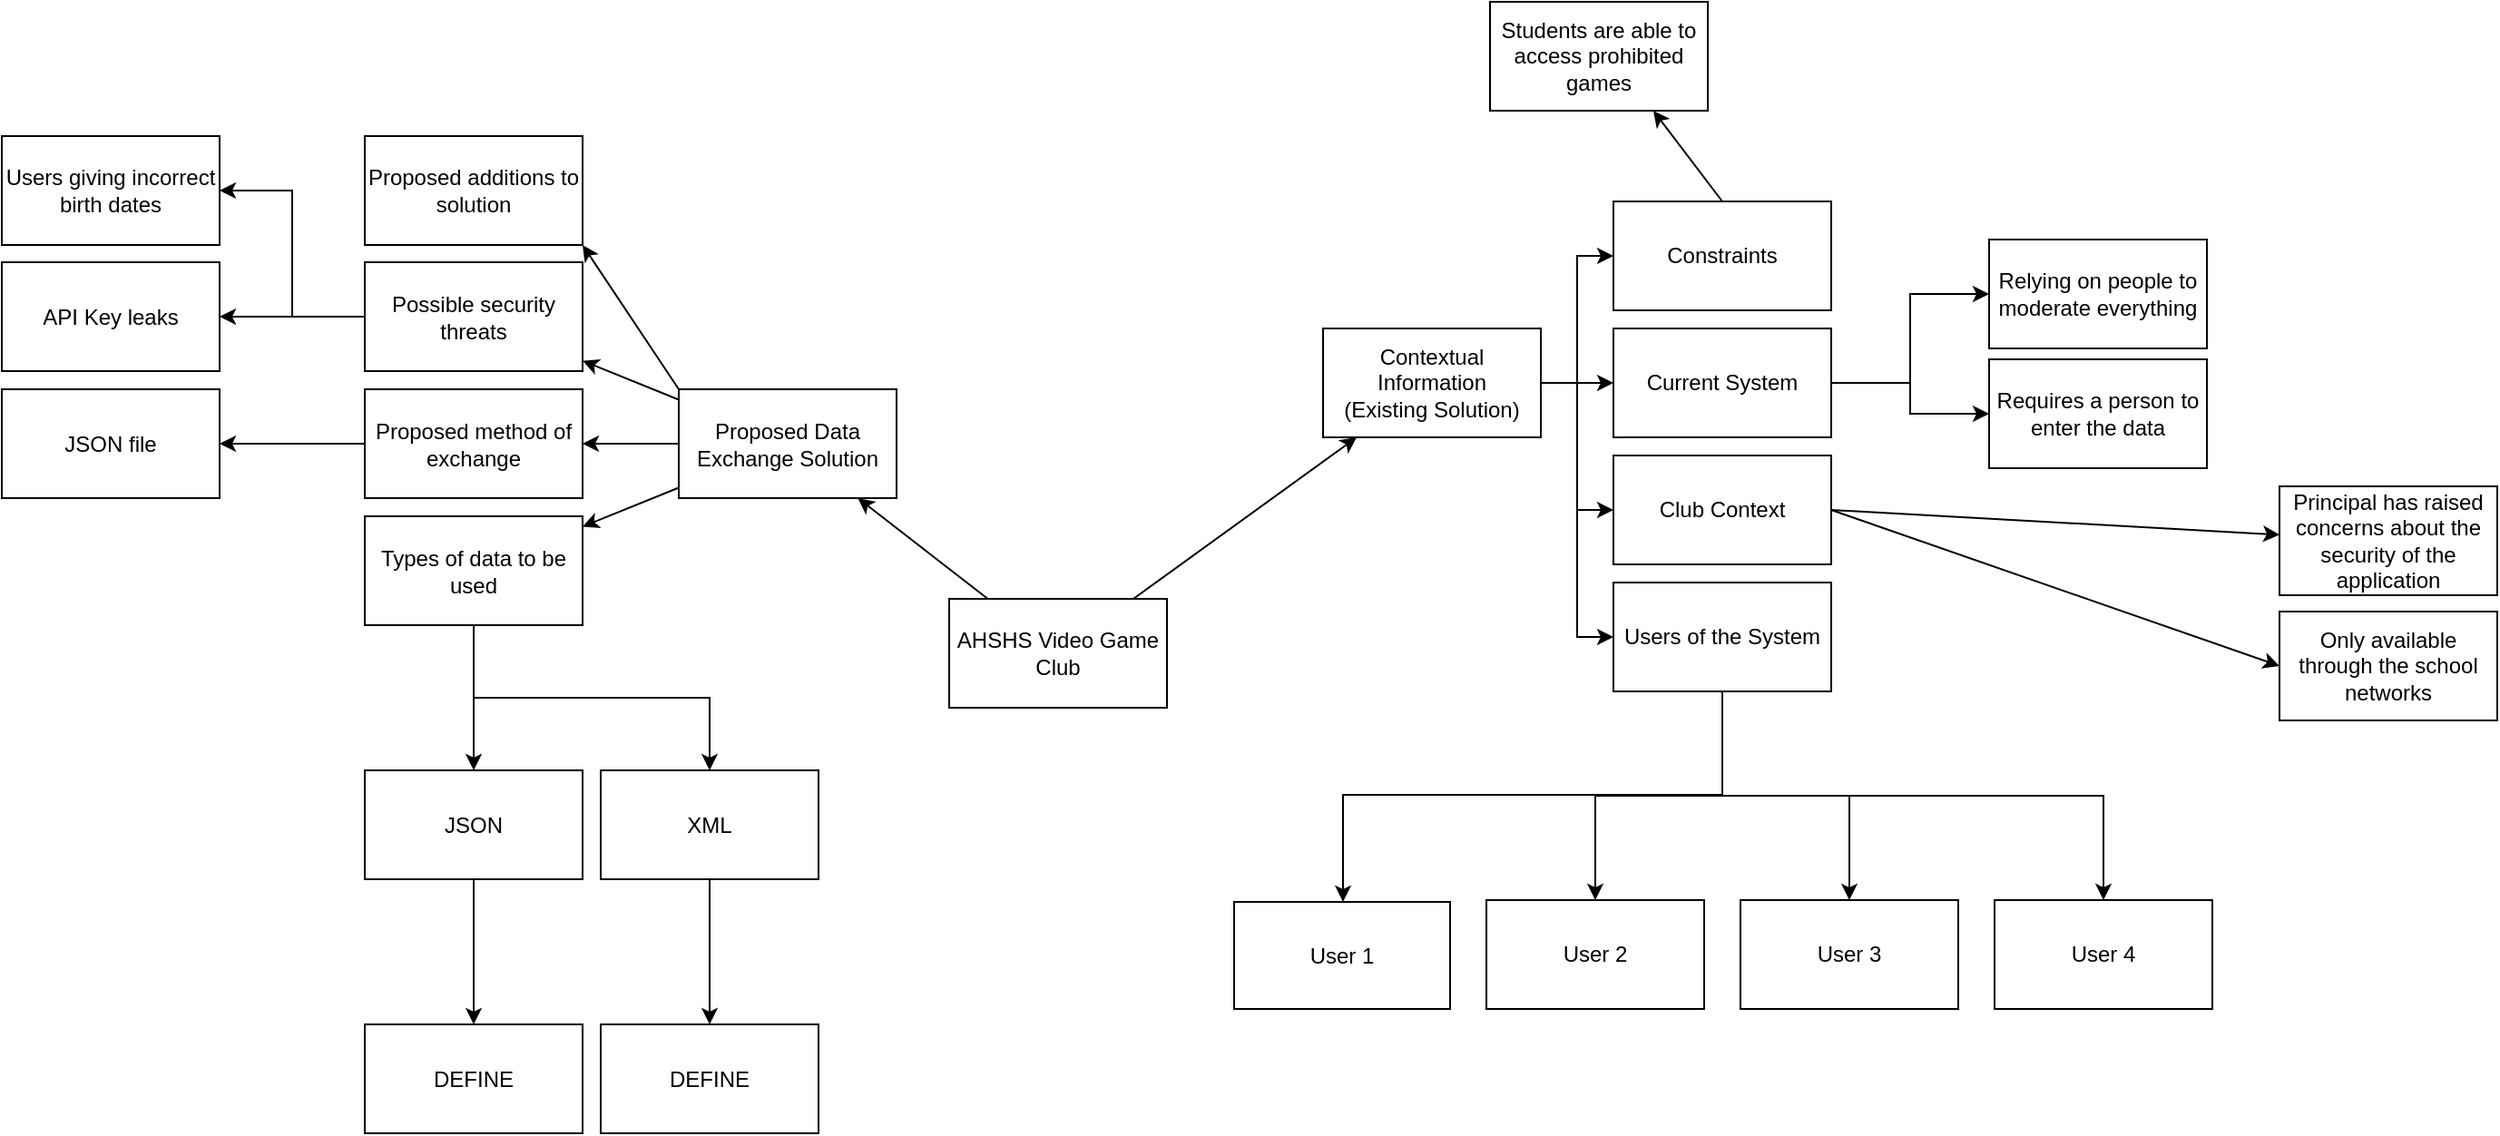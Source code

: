 <mxfile border="50" scale="3" compressed="false" locked="false" version="24.5.2" type="device">
  <diagram name="Blank" id="YmL12bMKpDGza6XwsDPr">
    <mxGraphModel dx="1743" dy="304" grid="0" gridSize="10" guides="1" tooltips="1" connect="1" arrows="1" fold="1" page="1" pageScale="1" pageWidth="1169" pageHeight="827" background="none" math="1" shadow="0">
      <root>
        <mxCell id="X5NqExCQtvZxIxQ7pmgY-0" />
        <mxCell id="1" parent="X5NqExCQtvZxIxQ7pmgY-0" />
        <mxCell id="bOfXHKxM3I591m0aqNrE-103" value="" style="rounded=1;orthogonalLoop=1;jettySize=auto;html=1;exitX=0;exitY=0;exitDx=0;exitDy=0;entryX=1;entryY=1;entryDx=0;entryDy=0;" edge="1" parent="1" source="bOfXHKxM3I591m0aqNrE-46" target="bOfXHKxM3I591m0aqNrE-102">
          <mxGeometry relative="1" as="geometry">
            <mxPoint x="154" y="470.52" as="sourcePoint" />
          </mxGeometry>
        </mxCell>
        <mxCell id="bOfXHKxM3I591m0aqNrE-46" value="Proposed Data Exchange Solution" style="whiteSpace=wrap;html=1;" vertex="1" parent="1">
          <mxGeometry x="167" y="456.5" width="120" height="60" as="geometry" />
        </mxCell>
        <mxCell id="bOfXHKxM3I591m0aqNrE-47" value="" style="rounded=1;orthogonalLoop=1;jettySize=auto;html=1;endArrow=classic;endFill=1;" edge="1" parent="1" source="bOfXHKxM3I591m0aqNrE-46" target="bOfXHKxM3I591m0aqNrE-48">
          <mxGeometry relative="1" as="geometry">
            <mxPoint x="399" y="567" as="sourcePoint" />
          </mxGeometry>
        </mxCell>
        <mxCell id="bOfXHKxM3I591m0aqNrE-87" value="" style="edgeStyle=orthogonalEdgeStyle;rounded=0;orthogonalLoop=1;jettySize=auto;html=1;" edge="1" parent="1" source="bOfXHKxM3I591m0aqNrE-48" target="bOfXHKxM3I591m0aqNrE-86">
          <mxGeometry relative="1" as="geometry" />
        </mxCell>
        <mxCell id="bOfXHKxM3I591m0aqNrE-48" value="Proposed method of exchange" style="whiteSpace=wrap;html=1;" vertex="1" parent="1">
          <mxGeometry x="-6" y="456.5" width="120" height="60" as="geometry" />
        </mxCell>
        <mxCell id="bOfXHKxM3I591m0aqNrE-49" value="" style="rounded=1;orthogonalLoop=1;jettySize=auto;html=1;endArrow=classic;endFill=1;" edge="1" parent="1" source="bOfXHKxM3I591m0aqNrE-46" target="bOfXHKxM3I591m0aqNrE-50">
          <mxGeometry relative="1" as="geometry">
            <mxPoint x="231" y="567.5" as="sourcePoint" />
          </mxGeometry>
        </mxCell>
        <mxCell id="bOfXHKxM3I591m0aqNrE-89" value="" style="edgeStyle=orthogonalEdgeStyle;rounded=0;orthogonalLoop=1;jettySize=auto;html=1;" edge="1" parent="1" source="bOfXHKxM3I591m0aqNrE-50" target="bOfXHKxM3I591m0aqNrE-88">
          <mxGeometry relative="1" as="geometry" />
        </mxCell>
        <mxCell id="bOfXHKxM3I591m0aqNrE-91" style="edgeStyle=orthogonalEdgeStyle;rounded=0;orthogonalLoop=1;jettySize=auto;html=1;entryX=1;entryY=0.5;entryDx=0;entryDy=0;" edge="1" parent="1" source="bOfXHKxM3I591m0aqNrE-50" target="bOfXHKxM3I591m0aqNrE-90">
          <mxGeometry relative="1" as="geometry" />
        </mxCell>
        <mxCell id="bOfXHKxM3I591m0aqNrE-50" value="Possible security threats" style="whiteSpace=wrap;html=1;" vertex="1" parent="1">
          <mxGeometry x="-6" y="386.5" width="120" height="60" as="geometry" />
        </mxCell>
        <mxCell id="bOfXHKxM3I591m0aqNrE-51" value="" style="rounded=1;orthogonalLoop=1;jettySize=auto;html=1;endArrow=classic;endFill=1;" edge="1" parent="1" source="bOfXHKxM3I591m0aqNrE-46" target="bOfXHKxM3I591m0aqNrE-52">
          <mxGeometry relative="1" as="geometry">
            <mxPoint x="231" y="567.5" as="sourcePoint" />
          </mxGeometry>
        </mxCell>
        <mxCell id="bOfXHKxM3I591m0aqNrE-93" value="" style="edgeStyle=orthogonalEdgeStyle;rounded=0;orthogonalLoop=1;jettySize=auto;html=1;" edge="1" parent="1" source="bOfXHKxM3I591m0aqNrE-52" target="bOfXHKxM3I591m0aqNrE-92">
          <mxGeometry relative="1" as="geometry" />
        </mxCell>
        <mxCell id="bOfXHKxM3I591m0aqNrE-95" style="edgeStyle=orthogonalEdgeStyle;rounded=0;orthogonalLoop=1;jettySize=auto;html=1;entryX=0.5;entryY=0;entryDx=0;entryDy=0;exitX=0.5;exitY=1;exitDx=0;exitDy=0;" edge="1" parent="1" source="bOfXHKxM3I591m0aqNrE-52" target="bOfXHKxM3I591m0aqNrE-94">
          <mxGeometry relative="1" as="geometry" />
        </mxCell>
        <mxCell id="bOfXHKxM3I591m0aqNrE-52" value="Types of data to be used" style="whiteSpace=wrap;html=1;" vertex="1" parent="1">
          <mxGeometry x="-6" y="526.5" width="120" height="60" as="geometry" />
        </mxCell>
        <mxCell id="bOfXHKxM3I591m0aqNrE-70" style="edgeStyle=orthogonalEdgeStyle;rounded=0;orthogonalLoop=1;jettySize=auto;html=1;exitX=1;exitY=0.5;exitDx=0;exitDy=0;entryX=0;entryY=0.5;entryDx=0;entryDy=0;" edge="1" parent="1" source="bOfXHKxM3I591m0aqNrE-53" target="bOfXHKxM3I591m0aqNrE-56">
          <mxGeometry relative="1" as="geometry" />
        </mxCell>
        <mxCell id="bOfXHKxM3I591m0aqNrE-71" style="edgeStyle=orthogonalEdgeStyle;rounded=0;orthogonalLoop=1;jettySize=auto;html=1;exitX=1;exitY=0.5;exitDx=0;exitDy=0;entryX=0;entryY=0.5;entryDx=0;entryDy=0;" edge="1" parent="1" source="bOfXHKxM3I591m0aqNrE-53" target="bOfXHKxM3I591m0aqNrE-54">
          <mxGeometry relative="1" as="geometry" />
        </mxCell>
        <mxCell id="bOfXHKxM3I591m0aqNrE-72" style="edgeStyle=orthogonalEdgeStyle;rounded=0;orthogonalLoop=1;jettySize=auto;html=1;exitX=1;exitY=0.5;exitDx=0;exitDy=0;entryX=0;entryY=0.5;entryDx=0;entryDy=0;" edge="1" parent="1" source="bOfXHKxM3I591m0aqNrE-53" target="bOfXHKxM3I591m0aqNrE-55">
          <mxGeometry relative="1" as="geometry" />
        </mxCell>
        <mxCell id="bOfXHKxM3I591m0aqNrE-73" style="edgeStyle=orthogonalEdgeStyle;rounded=0;orthogonalLoop=1;jettySize=auto;html=1;exitX=1;exitY=0.5;exitDx=0;exitDy=0;entryX=0;entryY=0.5;entryDx=0;entryDy=0;" edge="1" parent="1" source="bOfXHKxM3I591m0aqNrE-53" target="bOfXHKxM3I591m0aqNrE-57">
          <mxGeometry relative="1" as="geometry" />
        </mxCell>
        <mxCell id="bOfXHKxM3I591m0aqNrE-53" value="&lt;div&gt;Contextual Information&lt;/div&gt;&lt;div&gt;(Existing Solution)&lt;br&gt;&lt;/div&gt;" style="whiteSpace=wrap;html=1;" vertex="1" parent="1">
          <mxGeometry x="522" y="423" width="120" height="60" as="geometry" />
        </mxCell>
        <mxCell id="bOfXHKxM3I591m0aqNrE-54" value="Current System" style="whiteSpace=wrap;html=1;" vertex="1" parent="1">
          <mxGeometry x="682" y="423" width="120" height="60" as="geometry" />
        </mxCell>
        <mxCell id="bOfXHKxM3I591m0aqNrE-55" value="Constraints" style="whiteSpace=wrap;html=1;" vertex="1" parent="1">
          <mxGeometry x="682" y="353" width="120" height="60" as="geometry" />
        </mxCell>
        <mxCell id="bOfXHKxM3I591m0aqNrE-77" value="" style="rounded=0;orthogonalLoop=1;jettySize=auto;html=1;exitX=1;exitY=0.5;exitDx=0;exitDy=0;" edge="1" parent="1" source="bOfXHKxM3I591m0aqNrE-56" target="bOfXHKxM3I591m0aqNrE-76">
          <mxGeometry relative="1" as="geometry" />
        </mxCell>
        <mxCell id="bOfXHKxM3I591m0aqNrE-56" value="Club Context" style="whiteSpace=wrap;html=1;" vertex="1" parent="1">
          <mxGeometry x="682" y="493" width="120" height="60" as="geometry" />
        </mxCell>
        <mxCell id="bOfXHKxM3I591m0aqNrE-79" value="" style="edgeStyle=orthogonalEdgeStyle;rounded=0;orthogonalLoop=1;jettySize=auto;html=1;exitX=0.5;exitY=1;exitDx=0;exitDy=0;" edge="1" parent="1" source="bOfXHKxM3I591m0aqNrE-57" target="bOfXHKxM3I591m0aqNrE-78">
          <mxGeometry relative="1" as="geometry" />
        </mxCell>
        <mxCell id="bOfXHKxM3I591m0aqNrE-81" value="" style="edgeStyle=orthogonalEdgeStyle;rounded=0;orthogonalLoop=1;jettySize=auto;html=1;" edge="1" parent="1" source="bOfXHKxM3I591m0aqNrE-57" target="bOfXHKxM3I591m0aqNrE-80">
          <mxGeometry relative="1" as="geometry" />
        </mxCell>
        <mxCell id="bOfXHKxM3I591m0aqNrE-83" value="" style="edgeStyle=orthogonalEdgeStyle;rounded=0;orthogonalLoop=1;jettySize=auto;html=1;exitX=0.5;exitY=1;exitDx=0;exitDy=0;" edge="1" parent="1" source="bOfXHKxM3I591m0aqNrE-57" target="bOfXHKxM3I591m0aqNrE-82">
          <mxGeometry relative="1" as="geometry">
            <Array as="points">
              <mxPoint x="742" y="680" />
              <mxPoint x="533" y="680" />
            </Array>
          </mxGeometry>
        </mxCell>
        <mxCell id="bOfXHKxM3I591m0aqNrE-85" value="" style="edgeStyle=orthogonalEdgeStyle;rounded=0;orthogonalLoop=1;jettySize=auto;html=1;" edge="1" parent="1" source="bOfXHKxM3I591m0aqNrE-57" target="bOfXHKxM3I591m0aqNrE-84">
          <mxGeometry relative="1" as="geometry" />
        </mxCell>
        <mxCell id="bOfXHKxM3I591m0aqNrE-57" value="Users of the System" style="whiteSpace=wrap;html=1;" vertex="1" parent="1">
          <mxGeometry x="682" y="563" width="120" height="60" as="geometry" />
        </mxCell>
        <mxCell id="bOfXHKxM3I591m0aqNrE-58" value="" style="edgeStyle=orthogonalEdgeStyle;rounded=0;orthogonalLoop=1;jettySize=auto;html=1;" edge="1" parent="1" source="bOfXHKxM3I591m0aqNrE-54" target="bOfXHKxM3I591m0aqNrE-59">
          <mxGeometry relative="1" as="geometry">
            <mxPoint x="725" y="567" as="sourcePoint" />
          </mxGeometry>
        </mxCell>
        <mxCell id="bOfXHKxM3I591m0aqNrE-59" value="Requires a person to enter the data" style="whiteSpace=wrap;html=1;" vertex="1" parent="1">
          <mxGeometry x="889" y="440" width="120" height="60" as="geometry" />
        </mxCell>
        <mxCell id="bOfXHKxM3I591m0aqNrE-60" value="Students are able to access prohibited games" style="whiteSpace=wrap;html=1;" vertex="1" parent="1">
          <mxGeometry x="614" y="243" width="120" height="60" as="geometry" />
        </mxCell>
        <mxCell id="bOfXHKxM3I591m0aqNrE-61" style="rounded=0;orthogonalLoop=1;jettySize=auto;html=1;exitX=0.5;exitY=0;exitDx=0;exitDy=0;entryX=0.75;entryY=1;entryDx=0;entryDy=0;" edge="1" parent="1" source="bOfXHKxM3I591m0aqNrE-55" target="bOfXHKxM3I591m0aqNrE-60">
          <mxGeometry relative="1" as="geometry">
            <mxPoint x="770" y="300" as="targetPoint" />
          </mxGeometry>
        </mxCell>
        <mxCell id="bOfXHKxM3I591m0aqNrE-62" value="" style="rounded=1;orthogonalLoop=1;jettySize=auto;html=1;endArrow=classic;endFill=1;" edge="1" parent="1" source="bOfXHKxM3I591m0aqNrE-64" target="bOfXHKxM3I591m0aqNrE-46">
          <mxGeometry relative="1" as="geometry" />
        </mxCell>
        <mxCell id="bOfXHKxM3I591m0aqNrE-63" value="" style="rounded=0;orthogonalLoop=1;jettySize=auto;html=1;" edge="1" parent="1" source="bOfXHKxM3I591m0aqNrE-64" target="bOfXHKxM3I591m0aqNrE-53">
          <mxGeometry relative="1" as="geometry" />
        </mxCell>
        <mxCell id="bOfXHKxM3I591m0aqNrE-64" value="AHSHS Video Game Club" style="whiteSpace=wrap;html=1;" vertex="1" parent="1">
          <mxGeometry x="316" y="572" width="120" height="60" as="geometry" />
        </mxCell>
        <mxCell id="bOfXHKxM3I591m0aqNrE-65" value="Relying on people to moderate everything" style="whiteSpace=wrap;html=1;" vertex="1" parent="1">
          <mxGeometry x="889" y="374" width="120" height="60" as="geometry" />
        </mxCell>
        <mxCell id="bOfXHKxM3I591m0aqNrE-66" value="" style="edgeStyle=orthogonalEdgeStyle;rounded=0;orthogonalLoop=1;jettySize=auto;html=1;" edge="1" parent="1" source="bOfXHKxM3I591m0aqNrE-54" target="bOfXHKxM3I591m0aqNrE-65">
          <mxGeometry relative="1" as="geometry">
            <mxPoint x="719" y="683" as="sourcePoint" />
          </mxGeometry>
        </mxCell>
        <mxCell id="bOfXHKxM3I591m0aqNrE-67" value="&lt;div&gt;Only available through the school networks&lt;/div&gt;" style="whiteSpace=wrap;html=1;" vertex="1" parent="1">
          <mxGeometry x="1049" y="579" width="120" height="60" as="geometry" />
        </mxCell>
        <mxCell id="bOfXHKxM3I591m0aqNrE-68" style="rounded=1;orthogonalLoop=1;jettySize=auto;html=1;exitX=1;exitY=0.5;exitDx=0;exitDy=0;entryX=0;entryY=0.5;entryDx=0;entryDy=0;" edge="1" parent="1" source="bOfXHKxM3I591m0aqNrE-56" target="bOfXHKxM3I591m0aqNrE-67">
          <mxGeometry relative="1" as="geometry">
            <mxPoint x="719" y="746.5" as="sourcePoint" />
          </mxGeometry>
        </mxCell>
        <mxCell id="bOfXHKxM3I591m0aqNrE-76" value="Principal has raised concerns about the security of the application" style="whiteSpace=wrap;html=1;" vertex="1" parent="1">
          <mxGeometry x="1049" y="510" width="120" height="60" as="geometry" />
        </mxCell>
        <mxCell id="bOfXHKxM3I591m0aqNrE-78" value="User 4" style="whiteSpace=wrap;html=1;" vertex="1" parent="1">
          <mxGeometry x="892" y="738" width="120" height="60" as="geometry" />
        </mxCell>
        <mxCell id="bOfXHKxM3I591m0aqNrE-80" value="User 3" style="whiteSpace=wrap;html=1;" vertex="1" parent="1">
          <mxGeometry x="752" y="738" width="120" height="60" as="geometry" />
        </mxCell>
        <mxCell id="bOfXHKxM3I591m0aqNrE-82" value="User 1" style="whiteSpace=wrap;html=1;" vertex="1" parent="1">
          <mxGeometry x="473" y="739" width="119" height="59" as="geometry" />
        </mxCell>
        <mxCell id="bOfXHKxM3I591m0aqNrE-84" value="User 2" style="whiteSpace=wrap;html=1;" vertex="1" parent="1">
          <mxGeometry x="612" y="738" width="120" height="60" as="geometry" />
        </mxCell>
        <mxCell id="bOfXHKxM3I591m0aqNrE-86" value="JSON file" style="whiteSpace=wrap;html=1;" vertex="1" parent="1">
          <mxGeometry x="-206" y="456.5" width="120" height="60" as="geometry" />
        </mxCell>
        <mxCell id="bOfXHKxM3I591m0aqNrE-88" value="API Key leaks" style="whiteSpace=wrap;html=1;" vertex="1" parent="1">
          <mxGeometry x="-206" y="386.5" width="120" height="60" as="geometry" />
        </mxCell>
        <mxCell id="bOfXHKxM3I591m0aqNrE-90" value="Users giving incorrect birth dates" style="whiteSpace=wrap;html=1;" vertex="1" parent="1">
          <mxGeometry x="-206" y="317" width="120" height="60" as="geometry" />
        </mxCell>
        <mxCell id="bOfXHKxM3I591m0aqNrE-97" value="" style="edgeStyle=orthogonalEdgeStyle;rounded=0;orthogonalLoop=1;jettySize=auto;html=1;" edge="1" parent="1" source="bOfXHKxM3I591m0aqNrE-92" target="bOfXHKxM3I591m0aqNrE-96">
          <mxGeometry relative="1" as="geometry" />
        </mxCell>
        <mxCell id="bOfXHKxM3I591m0aqNrE-92" value="JSON" style="whiteSpace=wrap;html=1;" vertex="1" parent="1">
          <mxGeometry x="-6" y="666.5" width="120" height="60" as="geometry" />
        </mxCell>
        <mxCell id="bOfXHKxM3I591m0aqNrE-99" value="" style="edgeStyle=orthogonalEdgeStyle;rounded=0;orthogonalLoop=1;jettySize=auto;html=1;" edge="1" parent="1" source="bOfXHKxM3I591m0aqNrE-94" target="bOfXHKxM3I591m0aqNrE-98">
          <mxGeometry relative="1" as="geometry" />
        </mxCell>
        <mxCell id="bOfXHKxM3I591m0aqNrE-94" value="XML" style="whiteSpace=wrap;html=1;" vertex="1" parent="1">
          <mxGeometry x="124" y="666.5" width="120" height="60" as="geometry" />
        </mxCell>
        <mxCell id="bOfXHKxM3I591m0aqNrE-96" value="DEFINE" style="whiteSpace=wrap;html=1;" vertex="1" parent="1">
          <mxGeometry x="-6" y="806.5" width="120" height="60" as="geometry" />
        </mxCell>
        <mxCell id="bOfXHKxM3I591m0aqNrE-98" value="DEFINE" style="whiteSpace=wrap;html=1;" vertex="1" parent="1">
          <mxGeometry x="124" y="806.5" width="120" height="60" as="geometry" />
        </mxCell>
        <mxCell id="bOfXHKxM3I591m0aqNrE-102" value="Proposed additions to solution" style="whiteSpace=wrap;html=1;" vertex="1" parent="1">
          <mxGeometry x="-6" y="317" width="120" height="60" as="geometry" />
        </mxCell>
      </root>
    </mxGraphModel>
  </diagram>
</mxfile>
